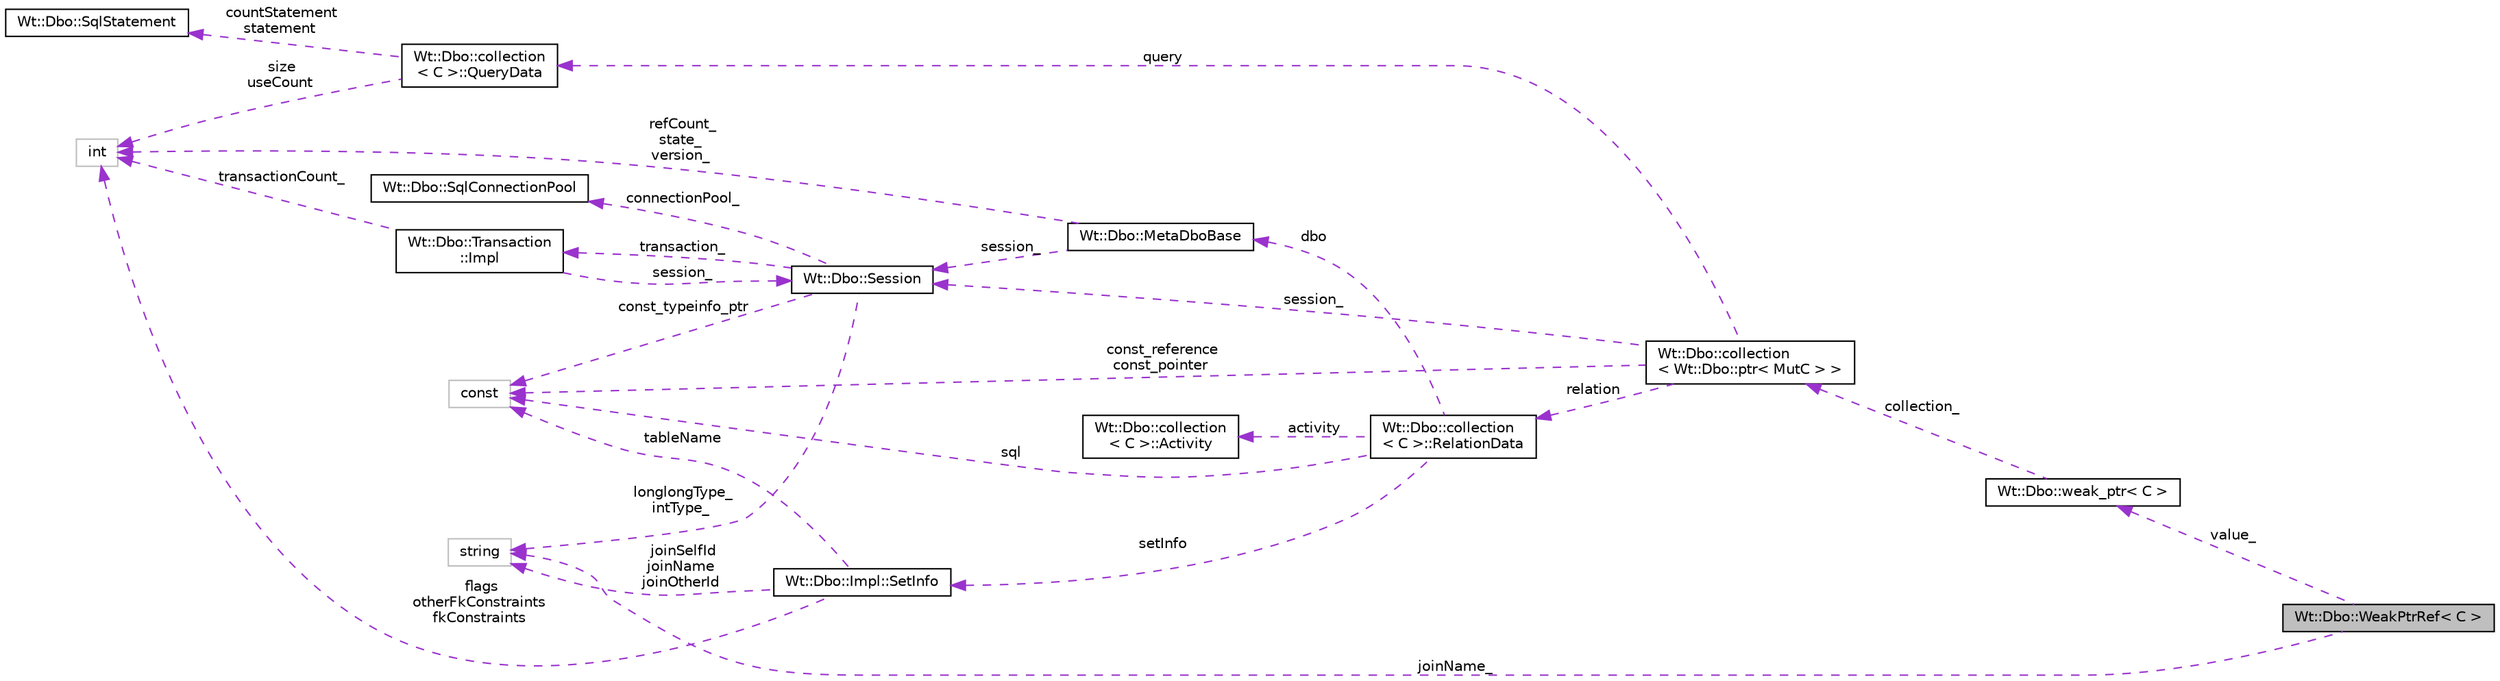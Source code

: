 digraph "Wt::Dbo::WeakPtrRef&lt; C &gt;"
{
 // LATEX_PDF_SIZE
  edge [fontname="Helvetica",fontsize="10",labelfontname="Helvetica",labelfontsize="10"];
  node [fontname="Helvetica",fontsize="10",shape=record];
  rankdir="LR";
  Node1 [label="Wt::Dbo::WeakPtrRef\< C \>",height=0.2,width=0.4,color="black", fillcolor="grey75", style="filled", fontcolor="black",tooltip=" "];
  Node2 -> Node1 [dir="back",color="darkorchid3",fontsize="10",style="dashed",label=" value_" ];
  Node2 [label="Wt::Dbo::weak_ptr\< C \>",height=0.2,width=0.4,color="black", fillcolor="white", style="filled",URL="$classWt_1_1Dbo_1_1weak__ptr.html",tooltip=" "];
  Node3 -> Node2 [dir="back",color="darkorchid3",fontsize="10",style="dashed",label=" collection_" ];
  Node3 [label="Wt::Dbo::collection\l\< Wt::Dbo::ptr\< MutC \> \>",height=0.2,width=0.4,color="black", fillcolor="white", style="filled",URL="$classWt_1_1Dbo_1_1collection.html",tooltip=" "];
  Node4 -> Node3 [dir="back",color="darkorchid3",fontsize="10",style="dashed",label=" query" ];
  Node4 [label="Wt::Dbo::collection\l\< C \>::QueryData",height=0.2,width=0.4,color="black", fillcolor="white", style="filled",URL="$structWt_1_1Dbo_1_1collection_1_1QueryData.html",tooltip=" "];
  Node5 -> Node4 [dir="back",color="darkorchid3",fontsize="10",style="dashed",label=" countStatement\nstatement" ];
  Node5 [label="Wt::Dbo::SqlStatement",height=0.2,width=0.4,color="black", fillcolor="white", style="filled",URL="$classWt_1_1Dbo_1_1SqlStatement.html",tooltip="Abstract base class for a prepared SQL statement."];
  Node6 -> Node4 [dir="back",color="darkorchid3",fontsize="10",style="dashed",label=" size\nuseCount" ];
  Node6 [label="int",height=0.2,width=0.4,color="grey75", fillcolor="white", style="filled",tooltip=" "];
  Node7 -> Node3 [dir="back",color="darkorchid3",fontsize="10",style="dashed",label=" session_" ];
  Node7 [label="Wt::Dbo::Session",height=0.2,width=0.4,color="black", fillcolor="white", style="filled",URL="$classWt_1_1Dbo_1_1Session.html",tooltip="A database session."];
  Node8 -> Node7 [dir="back",color="darkorchid3",fontsize="10",style="dashed",label=" transaction_" ];
  Node8 [label="Wt::Dbo::Transaction\l::Impl",height=0.2,width=0.4,color="black", fillcolor="white", style="filled",URL="$structWt_1_1Dbo_1_1Transaction_1_1Impl.html",tooltip=" "];
  Node6 -> Node8 [dir="back",color="darkorchid3",fontsize="10",style="dashed",label=" transactionCount_" ];
  Node7 -> Node8 [dir="back",color="darkorchid3",fontsize="10",style="dashed",label=" session_" ];
  Node9 -> Node7 [dir="back",color="darkorchid3",fontsize="10",style="dashed",label=" longlongType_\nintType_" ];
  Node9 [label="string",height=0.2,width=0.4,color="grey75", fillcolor="white", style="filled",tooltip=" "];
  Node10 -> Node7 [dir="back",color="darkorchid3",fontsize="10",style="dashed",label=" const_typeinfo_ptr" ];
  Node10 [label="const",height=0.2,width=0.4,color="grey75", fillcolor="white", style="filled",tooltip=" "];
  Node11 -> Node7 [dir="back",color="darkorchid3",fontsize="10",style="dashed",label=" connectionPool_" ];
  Node11 [label="Wt::Dbo::SqlConnectionPool",height=0.2,width=0.4,color="black", fillcolor="white", style="filled",URL="$classWt_1_1Dbo_1_1SqlConnectionPool.html",tooltip="Abstract base class for a SQL connection pool."];
  Node12 -> Node3 [dir="back",color="darkorchid3",fontsize="10",style="dashed",label=" relation" ];
  Node12 [label="Wt::Dbo::collection\l\< C \>::RelationData",height=0.2,width=0.4,color="black", fillcolor="white", style="filled",URL="$structWt_1_1Dbo_1_1collection_1_1RelationData.html",tooltip=" "];
  Node13 -> Node12 [dir="back",color="darkorchid3",fontsize="10",style="dashed",label=" dbo" ];
  Node13 [label="Wt::Dbo::MetaDboBase",height=0.2,width=0.4,color="black", fillcolor="white", style="filled",URL="$classWt_1_1Dbo_1_1MetaDboBase.html",tooltip=" "];
  Node6 -> Node13 [dir="back",color="darkorchid3",fontsize="10",style="dashed",label=" refCount_\nstate_\nversion_" ];
  Node7 -> Node13 [dir="back",color="darkorchid3",fontsize="10",style="dashed",label=" session_" ];
  Node14 -> Node12 [dir="back",color="darkorchid3",fontsize="10",style="dashed",label=" activity" ];
  Node14 [label="Wt::Dbo::collection\l\< C \>::Activity",height=0.2,width=0.4,color="black", fillcolor="white", style="filled",URL="$structWt_1_1Dbo_1_1collection_1_1Activity.html",tooltip=" "];
  Node15 -> Node12 [dir="back",color="darkorchid3",fontsize="10",style="dashed",label=" setInfo" ];
  Node15 [label="Wt::Dbo::Impl::SetInfo",height=0.2,width=0.4,color="black", fillcolor="white", style="filled",URL="$structWt_1_1Dbo_1_1Impl_1_1SetInfo.html",tooltip=" "];
  Node6 -> Node15 [dir="back",color="darkorchid3",fontsize="10",style="dashed",label=" flags\notherFkConstraints\nfkConstraints" ];
  Node9 -> Node15 [dir="back",color="darkorchid3",fontsize="10",style="dashed",label=" joinSelfId\njoinName\njoinOtherId" ];
  Node10 -> Node15 [dir="back",color="darkorchid3",fontsize="10",style="dashed",label=" tableName" ];
  Node10 -> Node12 [dir="back",color="darkorchid3",fontsize="10",style="dashed",label=" sql" ];
  Node10 -> Node3 [dir="back",color="darkorchid3",fontsize="10",style="dashed",label=" const_reference\nconst_pointer" ];
  Node9 -> Node1 [dir="back",color="darkorchid3",fontsize="10",style="dashed",label=" joinName_" ];
}
